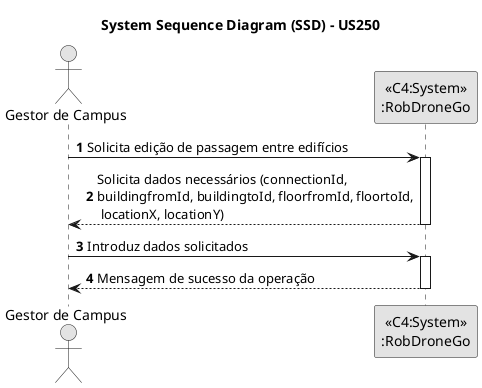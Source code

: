@startuml
skinparam monochrome true
skinparam packageStyle rectangle
skinparam shadowing false

title System Sequence Diagram (SSD) - US250

autonumber

actor "Gestor de Campus"

"Gestor de Campus" -> "<<C4:System>>\n:RobDroneGo": Solicita edição de passagem entre edifícios
activate "<<C4:System>>\n:RobDroneGo"
"<<C4:System>>\n:RobDroneGo" --> "Gestor de Campus": Solicita dados necessários (connectionId,\nbuildingfromId, buildingtoId, floorfromId, floortoId,\n locationX, locationY)
deactivate "<<C4:System>>\n:RobDroneGo"

"Gestor de Campus" -> "<<C4:System>>\n:RobDroneGo": Introduz dados solicitados
activate "<<C4:System>>\n:RobDroneGo"
"Gestor de Campus" <-- "<<C4:System>>\n:RobDroneGo": Mensagem de sucesso da operação
deactivate "<<C4:System>>\n:RobDroneGo"

@enduml